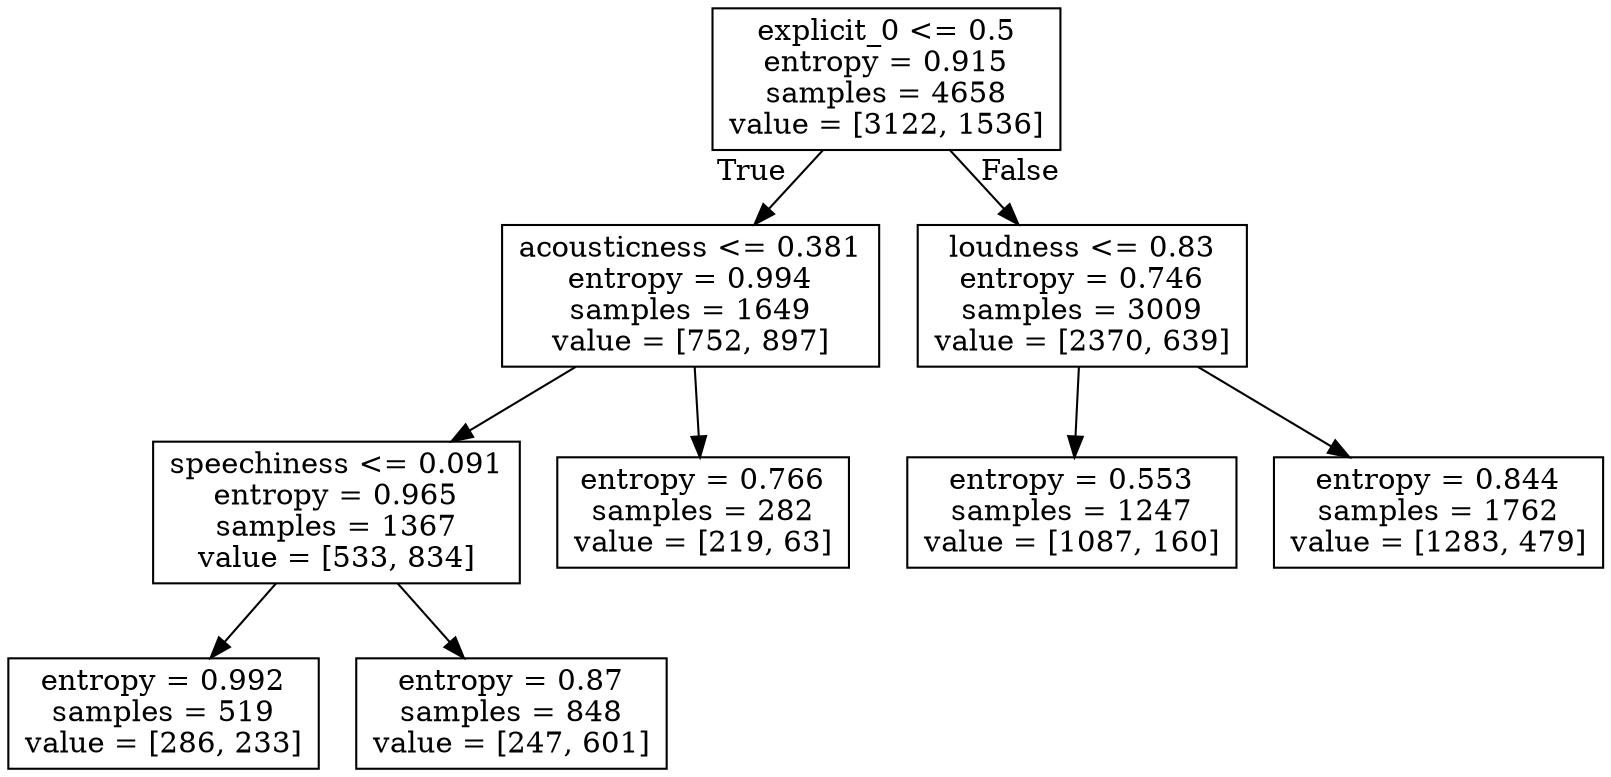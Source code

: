 digraph Tree {
node [shape=box] ;
0 [label="explicit_0 <= 0.5\nentropy = 0.915\nsamples = 4658\nvalue = [3122, 1536]"] ;
1 [label="acousticness <= 0.381\nentropy = 0.994\nsamples = 1649\nvalue = [752, 897]"] ;
0 -> 1 [labeldistance=2.5, labelangle=45, headlabel="True"] ;
2 [label="speechiness <= 0.091\nentropy = 0.965\nsamples = 1367\nvalue = [533, 834]"] ;
1 -> 2 ;
3 [label="entropy = 0.992\nsamples = 519\nvalue = [286, 233]"] ;
2 -> 3 ;
4 [label="entropy = 0.87\nsamples = 848\nvalue = [247, 601]"] ;
2 -> 4 ;
5 [label="entropy = 0.766\nsamples = 282\nvalue = [219, 63]"] ;
1 -> 5 ;
6 [label="loudness <= 0.83\nentropy = 0.746\nsamples = 3009\nvalue = [2370, 639]"] ;
0 -> 6 [labeldistance=2.5, labelangle=-45, headlabel="False"] ;
7 [label="entropy = 0.553\nsamples = 1247\nvalue = [1087, 160]"] ;
6 -> 7 ;
8 [label="entropy = 0.844\nsamples = 1762\nvalue = [1283, 479]"] ;
6 -> 8 ;
}